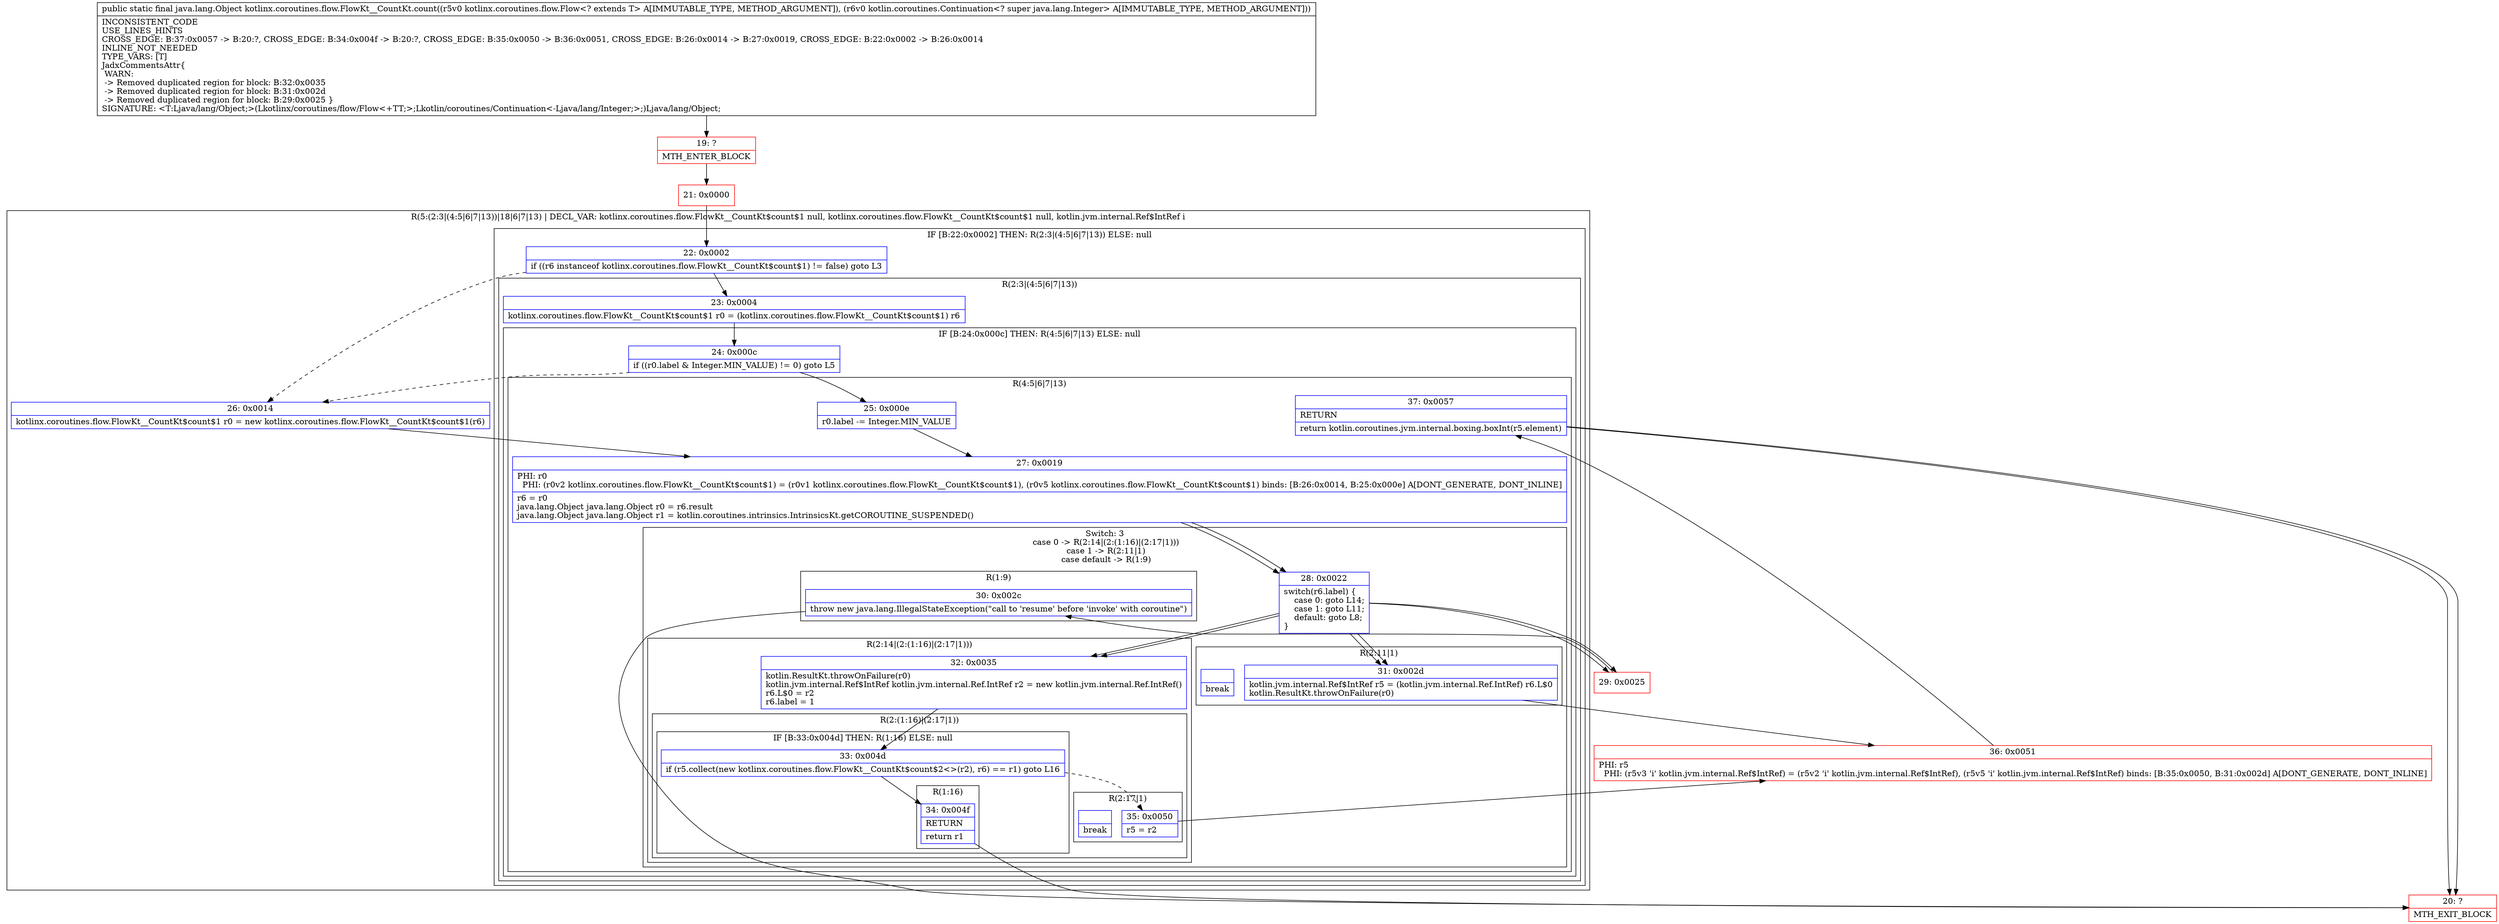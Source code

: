 digraph "CFG forkotlinx.coroutines.flow.FlowKt__CountKt.count(Lkotlinx\/coroutines\/flow\/Flow;Lkotlin\/coroutines\/Continuation;)Ljava\/lang\/Object;" {
subgraph cluster_Region_1672728116 {
label = "R(5:(2:3|(4:5|6|7|13))|18|6|7|13) | DECL_VAR: kotlinx.coroutines.flow.FlowKt__CountKt$count$1 null, kotlinx.coroutines.flow.FlowKt__CountKt$count$1 null, kotlin.jvm.internal.Ref$IntRef i\l";
node [shape=record,color=blue];
subgraph cluster_IfRegion_1587702848 {
label = "IF [B:22:0x0002] THEN: R(2:3|(4:5|6|7|13)) ELSE: null";
node [shape=record,color=blue];
Node_22 [shape=record,label="{22\:\ 0x0002|if ((r6 instanceof kotlinx.coroutines.flow.FlowKt__CountKt$count$1) != false) goto L3\l}"];
subgraph cluster_Region_1190775283 {
label = "R(2:3|(4:5|6|7|13))";
node [shape=record,color=blue];
Node_23 [shape=record,label="{23\:\ 0x0004|kotlinx.coroutines.flow.FlowKt__CountKt$count$1 r0 = (kotlinx.coroutines.flow.FlowKt__CountKt$count$1) r6\l}"];
subgraph cluster_IfRegion_1060364779 {
label = "IF [B:24:0x000c] THEN: R(4:5|6|7|13) ELSE: null";
node [shape=record,color=blue];
Node_24 [shape=record,label="{24\:\ 0x000c|if ((r0.label & Integer.MIN_VALUE) != 0) goto L5\l}"];
subgraph cluster_Region_891711712 {
label = "R(4:5|6|7|13)";
node [shape=record,color=blue];
Node_25 [shape=record,label="{25\:\ 0x000e|r0.label \-= Integer.MIN_VALUE\l}"];
Node_27 [shape=record,label="{27\:\ 0x0019|PHI: r0 \l  PHI: (r0v2 kotlinx.coroutines.flow.FlowKt__CountKt$count$1) = (r0v1 kotlinx.coroutines.flow.FlowKt__CountKt$count$1), (r0v5 kotlinx.coroutines.flow.FlowKt__CountKt$count$1) binds: [B:26:0x0014, B:25:0x000e] A[DONT_GENERATE, DONT_INLINE]\l|r6 = r0\ljava.lang.Object java.lang.Object r0 = r6.result\ljava.lang.Object java.lang.Object r1 = kotlin.coroutines.intrinsics.IntrinsicsKt.getCOROUTINE_SUSPENDED()\l}"];
subgraph cluster_SwitchRegion_1861795491 {
label = "Switch: 3
 case 0 -> R(2:14|(2:(1:16)|(2:17|1)))
 case 1 -> R(2:11|1)
 case default -> R(1:9)";
node [shape=record,color=blue];
Node_28 [shape=record,label="{28\:\ 0x0022|switch(r6.label) \{\l    case 0: goto L14;\l    case 1: goto L11;\l    default: goto L8;\l\}\l}"];
subgraph cluster_Region_331816742 {
label = "R(2:14|(2:(1:16)|(2:17|1)))";
node [shape=record,color=blue];
Node_32 [shape=record,label="{32\:\ 0x0035|kotlin.ResultKt.throwOnFailure(r0)\lkotlin.jvm.internal.Ref$IntRef kotlin.jvm.internal.Ref.IntRef r2 = new kotlin.jvm.internal.Ref.IntRef()\lr6.L$0 = r2\lr6.label = 1\l}"];
subgraph cluster_Region_1765931617 {
label = "R(2:(1:16)|(2:17|1))";
node [shape=record,color=blue];
subgraph cluster_IfRegion_469363452 {
label = "IF [B:33:0x004d] THEN: R(1:16) ELSE: null";
node [shape=record,color=blue];
Node_33 [shape=record,label="{33\:\ 0x004d|if (r5.collect(new kotlinx.coroutines.flow.FlowKt__CountKt$count$2\<\>(r2), r6) == r1) goto L16\l}"];
subgraph cluster_Region_493721451 {
label = "R(1:16)";
node [shape=record,color=blue];
Node_34 [shape=record,label="{34\:\ 0x004f|RETURN\l|return r1\l}"];
}
}
subgraph cluster_Region_1226256432 {
label = "R(2:17|1)";
node [shape=record,color=blue];
Node_35 [shape=record,label="{35\:\ 0x0050|r5 = r2\l}"];
Node_InsnContainer_308552187 [shape=record,label="{|break\l}"];
}
}
}
subgraph cluster_Region_492714003 {
label = "R(2:11|1)";
node [shape=record,color=blue];
Node_31 [shape=record,label="{31\:\ 0x002d|kotlin.jvm.internal.Ref$IntRef r5 = (kotlin.jvm.internal.Ref.IntRef) r6.L$0\lkotlin.ResultKt.throwOnFailure(r0)\l}"];
Node_InsnContainer_1600753563 [shape=record,label="{|break\l}"];
}
subgraph cluster_Region_2138378532 {
label = "R(1:9)";
node [shape=record,color=blue];
Node_30 [shape=record,label="{30\:\ 0x002c|throw new java.lang.IllegalStateException(\"call to 'resume' before 'invoke' with coroutine\")\l}"];
}
}
Node_37 [shape=record,label="{37\:\ 0x0057|RETURN\l|return kotlin.coroutines.jvm.internal.boxing.boxInt(r5.element)\l}"];
}
}
}
}
Node_26 [shape=record,label="{26\:\ 0x0014|kotlinx.coroutines.flow.FlowKt__CountKt$count$1 r0 = new kotlinx.coroutines.flow.FlowKt__CountKt$count$1(r6)\l}"];
Node_27 [shape=record,label="{27\:\ 0x0019|PHI: r0 \l  PHI: (r0v2 kotlinx.coroutines.flow.FlowKt__CountKt$count$1) = (r0v1 kotlinx.coroutines.flow.FlowKt__CountKt$count$1), (r0v5 kotlinx.coroutines.flow.FlowKt__CountKt$count$1) binds: [B:26:0x0014, B:25:0x000e] A[DONT_GENERATE, DONT_INLINE]\l|r6 = r0\ljava.lang.Object java.lang.Object r0 = r6.result\ljava.lang.Object java.lang.Object r1 = kotlin.coroutines.intrinsics.IntrinsicsKt.getCOROUTINE_SUSPENDED()\l}"];
subgraph cluster_SwitchRegion_922259645 {
label = "Switch: 0";
node [shape=record,color=blue];
Node_28 [shape=record,label="{28\:\ 0x0022|switch(r6.label) \{\l    case 0: goto L14;\l    case 1: goto L11;\l    default: goto L8;\l\}\l}"];
}
Node_37 [shape=record,label="{37\:\ 0x0057|RETURN\l|return kotlin.coroutines.jvm.internal.boxing.boxInt(r5.element)\l}"];
}
Node_19 [shape=record,color=red,label="{19\:\ ?|MTH_ENTER_BLOCK\l}"];
Node_21 [shape=record,color=red,label="{21\:\ 0x0000}"];
Node_29 [shape=record,color=red,label="{29\:\ 0x0025}"];
Node_20 [shape=record,color=red,label="{20\:\ ?|MTH_EXIT_BLOCK\l}"];
Node_36 [shape=record,color=red,label="{36\:\ 0x0051|PHI: r5 \l  PHI: (r5v3 'i' kotlin.jvm.internal.Ref$IntRef) = (r5v2 'i' kotlin.jvm.internal.Ref$IntRef), (r5v5 'i' kotlin.jvm.internal.Ref$IntRef) binds: [B:35:0x0050, B:31:0x002d] A[DONT_GENERATE, DONT_INLINE]\l}"];
MethodNode[shape=record,label="{public static final java.lang.Object kotlinx.coroutines.flow.FlowKt__CountKt.count((r5v0 kotlinx.coroutines.flow.Flow\<? extends T\> A[IMMUTABLE_TYPE, METHOD_ARGUMENT]), (r6v0 kotlin.coroutines.Continuation\<? super java.lang.Integer\> A[IMMUTABLE_TYPE, METHOD_ARGUMENT]))  | INCONSISTENT_CODE\lUSE_LINES_HINTS\lCROSS_EDGE: B:37:0x0057 \-\> B:20:?, CROSS_EDGE: B:34:0x004f \-\> B:20:?, CROSS_EDGE: B:35:0x0050 \-\> B:36:0x0051, CROSS_EDGE: B:26:0x0014 \-\> B:27:0x0019, CROSS_EDGE: B:22:0x0002 \-\> B:26:0x0014\lINLINE_NOT_NEEDED\lTYPE_VARS: [T]\lJadxCommentsAttr\{\l WARN: \l \-\> Removed duplicated region for block: B:32:0x0035 \l \-\> Removed duplicated region for block: B:31:0x002d \l \-\> Removed duplicated region for block: B:29:0x0025 \}\lSIGNATURE: \<T:Ljava\/lang\/Object;\>(Lkotlinx\/coroutines\/flow\/Flow\<+TT;\>;Lkotlin\/coroutines\/Continuation\<\-Ljava\/lang\/Integer;\>;)Ljava\/lang\/Object;\l}"];
MethodNode -> Node_19;Node_22 -> Node_23;
Node_22 -> Node_26[style=dashed];
Node_23 -> Node_24;
Node_24 -> Node_25;
Node_24 -> Node_26[style=dashed];
Node_25 -> Node_27;
Node_27 -> Node_28;
Node_28 -> Node_29;
Node_28 -> Node_31;
Node_28 -> Node_32;
Node_32 -> Node_33;
Node_33 -> Node_34;
Node_33 -> Node_35[style=dashed];
Node_34 -> Node_20;
Node_35 -> Node_36;
Node_31 -> Node_36;
Node_30 -> Node_20;
Node_37 -> Node_20;
Node_26 -> Node_27;
Node_27 -> Node_28;
Node_28 -> Node_29;
Node_28 -> Node_31;
Node_28 -> Node_32;
Node_37 -> Node_20;
Node_19 -> Node_21;
Node_21 -> Node_22;
Node_29 -> Node_30;
Node_36 -> Node_37;
}

